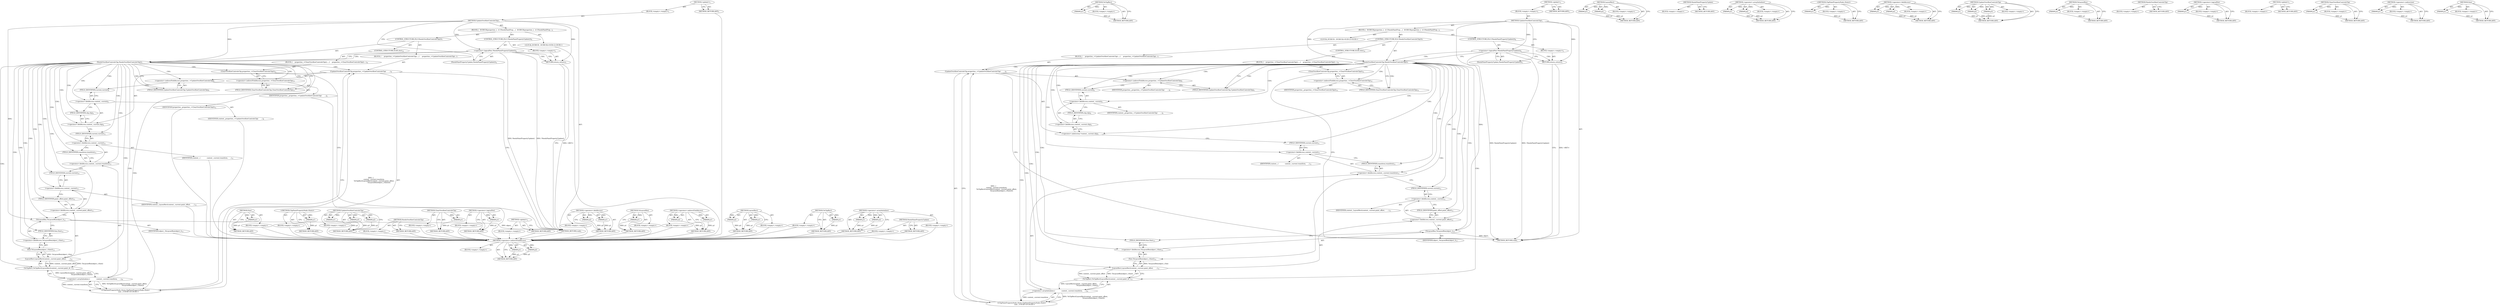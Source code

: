 digraph "Size" {
vulnerable_86 [label=<(METHOD,&lt;operator&gt;.indirectFieldAccess)>];
vulnerable_87 [label=<(PARAM,p1)>];
vulnerable_88 [label=<(PARAM,p2)>];
vulnerable_89 [label=<(BLOCK,&lt;empty&gt;,&lt;empty&gt;)>];
vulnerable_90 [label=<(METHOD_RETURN,ANY)>];
vulnerable_109 [label=<(METHOD,LayoutRect)>];
vulnerable_110 [label=<(PARAM,p1)>];
vulnerable_111 [label=<(PARAM,p2)>];
vulnerable_112 [label=<(BLOCK,&lt;empty&gt;,&lt;empty&gt;)>];
vulnerable_113 [label=<(METHOD_RETURN,ANY)>];
vulnerable_6 [label=<(METHOD,&lt;global&gt;)<SUB>1</SUB>>];
vulnerable_7 [label=<(BLOCK,&lt;empty&gt;,&lt;empty&gt;)<SUB>1</SUB>>];
vulnerable_8 [label=<(METHOD,UpdateOverflowControlsClip)<SUB>1</SUB>>];
vulnerable_9 [label=<(BLOCK,{
  DCHECK(properties_);

  if (!NeedsPaintProp...,{
  DCHECK(properties_);

  if (!NeedsPaintProp...)<SUB>1</SUB>>];
vulnerable_10 [label="<(LOCAL,DCHECK : DCHECK)<SUB>2</SUB>>"];
vulnerable_11 [label=<(CONTROL_STRUCTURE,IF,if (!NeedsPaintPropertyUpdate()))<SUB>4</SUB>>];
vulnerable_12 [label=<(&lt;operator&gt;.logicalNot,!NeedsPaintPropertyUpdate())<SUB>4</SUB>>];
vulnerable_13 [label=<(NeedsPaintPropertyUpdate,NeedsPaintPropertyUpdate())<SUB>4</SUB>>];
vulnerable_14 [label=<(BLOCK,&lt;empty&gt;,&lt;empty&gt;)<SUB>5</SUB>>];
vulnerable_15 [label=<(RETURN,return;,return;)<SUB>5</SUB>>];
vulnerable_16 [label=<(CONTROL_STRUCTURE,IF,if (NeedsOverflowControlsClip()))<SUB>7</SUB>>];
vulnerable_17 [label=<(NeedsOverflowControlsClip,NeedsOverflowControlsClip())<SUB>7</SUB>>];
vulnerable_18 [label=<(BLOCK,{
     properties_-&gt;UpdateOverflowControlsClip(...,{
     properties_-&gt;UpdateOverflowControlsClip(...)<SUB>7</SUB>>];
vulnerable_19 [label=<(UpdateOverflowControlsClip,properties_-&gt;UpdateOverflowControlsClip(
      ...)<SUB>8</SUB>>];
vulnerable_20 [label=<(&lt;operator&gt;.indirectFieldAccess,properties_-&gt;UpdateOverflowControlsClip)<SUB>8</SUB>>];
vulnerable_21 [label=<(IDENTIFIER,properties_,properties_-&gt;UpdateOverflowControlsClip(
      ...)<SUB>8</SUB>>];
vulnerable_22 [label=<(FIELD_IDENTIFIER,UpdateOverflowControlsClip,UpdateOverflowControlsClip)<SUB>8</SUB>>];
vulnerable_23 [label=<(&lt;operator&gt;.fieldAccess,context_.current.clip)<SUB>9</SUB>>];
vulnerable_24 [label=<(&lt;operator&gt;.fieldAccess,context_.current)<SUB>9</SUB>>];
vulnerable_25 [label=<(IDENTIFIER,context_,properties_-&gt;UpdateOverflowControlsClip(
      ...)<SUB>9</SUB>>];
vulnerable_26 [label=<(FIELD_IDENTIFIER,current,current)<SUB>9</SUB>>];
vulnerable_27 [label=<(FIELD_IDENTIFIER,clip,clip)<SUB>9</SUB>>];
vulnerable_28 [label="<(ClipPaintPropertyNode::State,ClipPaintPropertyNode::State{
             cont...)<SUB>10</SUB>>"];
vulnerable_29 [label=<(&lt;operator&gt;.arrayInitializer,{
             context_.current.transform,
    ...)<SUB>10</SUB>>];
vulnerable_30 [label=<(&lt;operator&gt;.fieldAccess,context_.current.transform)<SUB>11</SUB>>];
vulnerable_31 [label=<(&lt;operator&gt;.fieldAccess,context_.current)<SUB>11</SUB>>];
vulnerable_32 [label=<(IDENTIFIER,context_,{
             context_.current.transform,
    ...)<SUB>11</SUB>>];
vulnerable_33 [label=<(FIELD_IDENTIFIER,current,current)<SUB>11</SUB>>];
vulnerable_34 [label=<(FIELD_IDENTIFIER,transform,transform)<SUB>11</SUB>>];
vulnerable_35 [label=<(ToClipRect,ToClipRect(LayoutRect(context_.current.paint_of...)<SUB>12</SUB>>];
vulnerable_36 [label=<(LayoutRect,LayoutRect(context_.current.paint_offset,
     ...)<SUB>12</SUB>>];
vulnerable_37 [label=<(&lt;operator&gt;.fieldAccess,context_.current.paint_offset)<SUB>12</SUB>>];
vulnerable_38 [label=<(&lt;operator&gt;.fieldAccess,context_.current)<SUB>12</SUB>>];
vulnerable_39 [label=<(IDENTIFIER,context_,LayoutRect(context_.current.paint_offset,
     ...)<SUB>12</SUB>>];
vulnerable_40 [label=<(FIELD_IDENTIFIER,current,current)<SUB>12</SUB>>];
vulnerable_41 [label=<(FIELD_IDENTIFIER,paint_offset,paint_offset)<SUB>12</SUB>>];
vulnerable_42 [label=<(Size,ToLayoutBox(object_).Size())<SUB>13</SUB>>];
vulnerable_43 [label=<(&lt;operator&gt;.fieldAccess,ToLayoutBox(object_).Size)<SUB>13</SUB>>];
vulnerable_44 [label=<(ToLayoutBox,ToLayoutBox(object_))<SUB>13</SUB>>];
vulnerable_45 [label=<(IDENTIFIER,object_,ToLayoutBox(object_))<SUB>13</SUB>>];
vulnerable_46 [label=<(FIELD_IDENTIFIER,Size,Size)<SUB>13</SUB>>];
vulnerable_47 [label=<(CONTROL_STRUCTURE,ELSE,else)<SUB>14</SUB>>];
vulnerable_48 [label=<(BLOCK,{
    properties_-&gt;ClearOverflowControlsClip();...,{
    properties_-&gt;ClearOverflowControlsClip();...)<SUB>14</SUB>>];
vulnerable_49 [label=<(ClearOverflowControlsClip,properties_-&gt;ClearOverflowControlsClip())<SUB>15</SUB>>];
vulnerable_50 [label=<(&lt;operator&gt;.indirectFieldAccess,properties_-&gt;ClearOverflowControlsClip)<SUB>15</SUB>>];
vulnerable_51 [label=<(IDENTIFIER,properties_,properties_-&gt;ClearOverflowControlsClip())<SUB>15</SUB>>];
vulnerable_52 [label=<(FIELD_IDENTIFIER,ClearOverflowControlsClip,ClearOverflowControlsClip)<SUB>15</SUB>>];
vulnerable_53 [label=<(METHOD_RETURN,void)<SUB>1</SUB>>];
vulnerable_55 [label=<(METHOD_RETURN,ANY)<SUB>1</SUB>>];
vulnerable_114 [label=<(METHOD,Size)>];
vulnerable_115 [label=<(PARAM,p1)>];
vulnerable_116 [label=<(BLOCK,&lt;empty&gt;,&lt;empty&gt;)>];
vulnerable_117 [label=<(METHOD_RETURN,ANY)>];
vulnerable_74 [label=<(METHOD,NeedsPaintPropertyUpdate)>];
vulnerable_75 [label=<(BLOCK,&lt;empty&gt;,&lt;empty&gt;)>];
vulnerable_76 [label=<(METHOD_RETURN,ANY)>];
vulnerable_105 [label=<(METHOD,ToClipRect)>];
vulnerable_106 [label=<(PARAM,p1)>];
vulnerable_107 [label=<(BLOCK,&lt;empty&gt;,&lt;empty&gt;)>];
vulnerable_108 [label=<(METHOD_RETURN,ANY)>];
vulnerable_100 [label=<(METHOD,&lt;operator&gt;.arrayInitializer)>];
vulnerable_101 [label=<(PARAM,p1)>];
vulnerable_102 [label=<(PARAM,p2)>];
vulnerable_103 [label=<(BLOCK,&lt;empty&gt;,&lt;empty&gt;)>];
vulnerable_104 [label=<(METHOD_RETURN,ANY)>];
vulnerable_96 [label="<(METHOD,ClipPaintPropertyNode::State)>"];
vulnerable_97 [label=<(PARAM,p1)>];
vulnerable_98 [label=<(BLOCK,&lt;empty&gt;,&lt;empty&gt;)>];
vulnerable_99 [label=<(METHOD_RETURN,ANY)>];
vulnerable_80 [label=<(METHOD,UpdateOverflowControlsClip)>];
vulnerable_81 [label=<(PARAM,p1)>];
vulnerable_82 [label=<(PARAM,p2)>];
vulnerable_83 [label=<(PARAM,p3)>];
vulnerable_84 [label=<(BLOCK,&lt;empty&gt;,&lt;empty&gt;)>];
vulnerable_85 [label=<(METHOD_RETURN,ANY)>];
vulnerable_122 [label=<(METHOD,ClearOverflowControlsClip)>];
vulnerable_123 [label=<(PARAM,p1)>];
vulnerable_124 [label=<(BLOCK,&lt;empty&gt;,&lt;empty&gt;)>];
vulnerable_125 [label=<(METHOD_RETURN,ANY)>];
vulnerable_77 [label=<(METHOD,NeedsOverflowControlsClip)>];
vulnerable_78 [label=<(BLOCK,&lt;empty&gt;,&lt;empty&gt;)>];
vulnerable_79 [label=<(METHOD_RETURN,ANY)>];
vulnerable_70 [label=<(METHOD,&lt;operator&gt;.logicalNot)>];
vulnerable_71 [label=<(PARAM,p1)>];
vulnerable_72 [label=<(BLOCK,&lt;empty&gt;,&lt;empty&gt;)>];
vulnerable_73 [label=<(METHOD_RETURN,ANY)>];
vulnerable_64 [label=<(METHOD,&lt;global&gt;)<SUB>1</SUB>>];
vulnerable_65 [label=<(BLOCK,&lt;empty&gt;,&lt;empty&gt;)>];
vulnerable_66 [label=<(METHOD_RETURN,ANY)>];
vulnerable_91 [label=<(METHOD,&lt;operator&gt;.fieldAccess)>];
vulnerable_92 [label=<(PARAM,p1)>];
vulnerable_93 [label=<(PARAM,p2)>];
vulnerable_94 [label=<(BLOCK,&lt;empty&gt;,&lt;empty&gt;)>];
vulnerable_95 [label=<(METHOD_RETURN,ANY)>];
vulnerable_118 [label=<(METHOD,ToLayoutBox)>];
vulnerable_119 [label=<(PARAM,p1)>];
vulnerable_120 [label=<(BLOCK,&lt;empty&gt;,&lt;empty&gt;)>];
vulnerable_121 [label=<(METHOD_RETURN,ANY)>];
fixed_87 [label=<(METHOD,&lt;operator&gt;.indirectFieldAccess)>];
fixed_88 [label=<(PARAM,p1)>];
fixed_89 [label=<(PARAM,p2)>];
fixed_90 [label=<(BLOCK,&lt;empty&gt;,&lt;empty&gt;)>];
fixed_91 [label=<(METHOD_RETURN,ANY)>];
fixed_110 [label=<(METHOD,ToClipRect)>];
fixed_111 [label=<(PARAM,p1)>];
fixed_112 [label=<(BLOCK,&lt;empty&gt;,&lt;empty&gt;)>];
fixed_113 [label=<(METHOD_RETURN,ANY)>];
fixed_6 [label=<(METHOD,&lt;global&gt;)<SUB>1</SUB>>];
fixed_7 [label=<(BLOCK,&lt;empty&gt;,&lt;empty&gt;)<SUB>1</SUB>>];
fixed_8 [label=<(METHOD,UpdateOverflowControlsClip)<SUB>1</SUB>>];
fixed_9 [label=<(BLOCK,{
  DCHECK(properties_);

  if (!NeedsPaintProp...,{
  DCHECK(properties_);

  if (!NeedsPaintProp...)<SUB>1</SUB>>];
fixed_10 [label="<(LOCAL,DCHECK : DCHECK)<SUB>2</SUB>>"];
fixed_11 [label=<(CONTROL_STRUCTURE,IF,if (!NeedsPaintPropertyUpdate()))<SUB>4</SUB>>];
fixed_12 [label=<(&lt;operator&gt;.logicalNot,!NeedsPaintPropertyUpdate())<SUB>4</SUB>>];
fixed_13 [label=<(NeedsPaintPropertyUpdate,NeedsPaintPropertyUpdate())<SUB>4</SUB>>];
fixed_14 [label=<(BLOCK,&lt;empty&gt;,&lt;empty&gt;)<SUB>5</SUB>>];
fixed_15 [label=<(RETURN,return;,return;)<SUB>5</SUB>>];
fixed_16 [label=<(CONTROL_STRUCTURE,IF,if (NeedsOverflowControlsClip()))<SUB>7</SUB>>];
fixed_17 [label=<(NeedsOverflowControlsClip,NeedsOverflowControlsClip())<SUB>7</SUB>>];
fixed_18 [label=<(BLOCK,{
     properties_-&gt;UpdateOverflowControlsClip(...,{
     properties_-&gt;UpdateOverflowControlsClip(...)<SUB>7</SUB>>];
fixed_19 [label=<(UpdateOverflowControlsClip,properties_-&gt;UpdateOverflowControlsClip(
      ...)<SUB>8</SUB>>];
fixed_20 [label=<(&lt;operator&gt;.indirectFieldAccess,properties_-&gt;UpdateOverflowControlsClip)<SUB>8</SUB>>];
fixed_21 [label=<(IDENTIFIER,properties_,properties_-&gt;UpdateOverflowControlsClip(
      ...)<SUB>8</SUB>>];
fixed_22 [label=<(FIELD_IDENTIFIER,UpdateOverflowControlsClip,UpdateOverflowControlsClip)<SUB>8</SUB>>];
fixed_23 [label=<(&lt;operator&gt;.indirection,*context_.current.clip)<SUB>9</SUB>>];
fixed_24 [label=<(&lt;operator&gt;.fieldAccess,context_.current.clip)<SUB>9</SUB>>];
fixed_25 [label=<(&lt;operator&gt;.fieldAccess,context_.current)<SUB>9</SUB>>];
fixed_26 [label=<(IDENTIFIER,context_,properties_-&gt;UpdateOverflowControlsClip(
      ...)<SUB>9</SUB>>];
fixed_27 [label=<(FIELD_IDENTIFIER,current,current)<SUB>9</SUB>>];
fixed_28 [label=<(FIELD_IDENTIFIER,clip,clip)<SUB>9</SUB>>];
fixed_29 [label="<(ClipPaintPropertyNode::State,ClipPaintPropertyNode::State{
             cont...)<SUB>10</SUB>>"];
fixed_30 [label=<(&lt;operator&gt;.arrayInitializer,{
             context_.current.transform,
    ...)<SUB>10</SUB>>];
fixed_31 [label=<(&lt;operator&gt;.fieldAccess,context_.current.transform)<SUB>11</SUB>>];
fixed_32 [label=<(&lt;operator&gt;.fieldAccess,context_.current)<SUB>11</SUB>>];
fixed_33 [label=<(IDENTIFIER,context_,{
             context_.current.transform,
    ...)<SUB>11</SUB>>];
fixed_34 [label=<(FIELD_IDENTIFIER,current,current)<SUB>11</SUB>>];
fixed_35 [label=<(FIELD_IDENTIFIER,transform,transform)<SUB>11</SUB>>];
fixed_36 [label=<(ToClipRect,ToClipRect(LayoutRect(context_.current.paint_of...)<SUB>12</SUB>>];
fixed_37 [label=<(LayoutRect,LayoutRect(context_.current.paint_offset,
     ...)<SUB>12</SUB>>];
fixed_38 [label=<(&lt;operator&gt;.fieldAccess,context_.current.paint_offset)<SUB>12</SUB>>];
fixed_39 [label=<(&lt;operator&gt;.fieldAccess,context_.current)<SUB>12</SUB>>];
fixed_40 [label=<(IDENTIFIER,context_,LayoutRect(context_.current.paint_offset,
     ...)<SUB>12</SUB>>];
fixed_41 [label=<(FIELD_IDENTIFIER,current,current)<SUB>12</SUB>>];
fixed_42 [label=<(FIELD_IDENTIFIER,paint_offset,paint_offset)<SUB>12</SUB>>];
fixed_43 [label=<(Size,ToLayoutBox(object_).Size())<SUB>13</SUB>>];
fixed_44 [label=<(&lt;operator&gt;.fieldAccess,ToLayoutBox(object_).Size)<SUB>13</SUB>>];
fixed_45 [label=<(ToLayoutBox,ToLayoutBox(object_))<SUB>13</SUB>>];
fixed_46 [label=<(IDENTIFIER,object_,ToLayoutBox(object_))<SUB>13</SUB>>];
fixed_47 [label=<(FIELD_IDENTIFIER,Size,Size)<SUB>13</SUB>>];
fixed_48 [label=<(CONTROL_STRUCTURE,ELSE,else)<SUB>14</SUB>>];
fixed_49 [label=<(BLOCK,{
    properties_-&gt;ClearOverflowControlsClip();...,{
    properties_-&gt;ClearOverflowControlsClip();...)<SUB>14</SUB>>];
fixed_50 [label=<(ClearOverflowControlsClip,properties_-&gt;ClearOverflowControlsClip())<SUB>15</SUB>>];
fixed_51 [label=<(&lt;operator&gt;.indirectFieldAccess,properties_-&gt;ClearOverflowControlsClip)<SUB>15</SUB>>];
fixed_52 [label=<(IDENTIFIER,properties_,properties_-&gt;ClearOverflowControlsClip())<SUB>15</SUB>>];
fixed_53 [label=<(FIELD_IDENTIFIER,ClearOverflowControlsClip,ClearOverflowControlsClip)<SUB>15</SUB>>];
fixed_54 [label=<(METHOD_RETURN,void)<SUB>1</SUB>>];
fixed_56 [label=<(METHOD_RETURN,ANY)<SUB>1</SUB>>];
fixed_114 [label=<(METHOD,LayoutRect)>];
fixed_115 [label=<(PARAM,p1)>];
fixed_116 [label=<(PARAM,p2)>];
fixed_117 [label=<(BLOCK,&lt;empty&gt;,&lt;empty&gt;)>];
fixed_118 [label=<(METHOD_RETURN,ANY)>];
fixed_75 [label=<(METHOD,NeedsPaintPropertyUpdate)>];
fixed_76 [label=<(BLOCK,&lt;empty&gt;,&lt;empty&gt;)>];
fixed_77 [label=<(METHOD_RETURN,ANY)>];
fixed_105 [label=<(METHOD,&lt;operator&gt;.arrayInitializer)>];
fixed_106 [label=<(PARAM,p1)>];
fixed_107 [label=<(PARAM,p2)>];
fixed_108 [label=<(BLOCK,&lt;empty&gt;,&lt;empty&gt;)>];
fixed_109 [label=<(METHOD_RETURN,ANY)>];
fixed_101 [label="<(METHOD,ClipPaintPropertyNode::State)>"];
fixed_102 [label=<(PARAM,p1)>];
fixed_103 [label=<(BLOCK,&lt;empty&gt;,&lt;empty&gt;)>];
fixed_104 [label=<(METHOD_RETURN,ANY)>];
fixed_96 [label=<(METHOD,&lt;operator&gt;.fieldAccess)>];
fixed_97 [label=<(PARAM,p1)>];
fixed_98 [label=<(PARAM,p2)>];
fixed_99 [label=<(BLOCK,&lt;empty&gt;,&lt;empty&gt;)>];
fixed_100 [label=<(METHOD_RETURN,ANY)>];
fixed_81 [label=<(METHOD,UpdateOverflowControlsClip)>];
fixed_82 [label=<(PARAM,p1)>];
fixed_83 [label=<(PARAM,p2)>];
fixed_84 [label=<(PARAM,p3)>];
fixed_85 [label=<(BLOCK,&lt;empty&gt;,&lt;empty&gt;)>];
fixed_86 [label=<(METHOD_RETURN,ANY)>];
fixed_123 [label=<(METHOD,ToLayoutBox)>];
fixed_124 [label=<(PARAM,p1)>];
fixed_125 [label=<(BLOCK,&lt;empty&gt;,&lt;empty&gt;)>];
fixed_126 [label=<(METHOD_RETURN,ANY)>];
fixed_78 [label=<(METHOD,NeedsOverflowControlsClip)>];
fixed_79 [label=<(BLOCK,&lt;empty&gt;,&lt;empty&gt;)>];
fixed_80 [label=<(METHOD_RETURN,ANY)>];
fixed_71 [label=<(METHOD,&lt;operator&gt;.logicalNot)>];
fixed_72 [label=<(PARAM,p1)>];
fixed_73 [label=<(BLOCK,&lt;empty&gt;,&lt;empty&gt;)>];
fixed_74 [label=<(METHOD_RETURN,ANY)>];
fixed_65 [label=<(METHOD,&lt;global&gt;)<SUB>1</SUB>>];
fixed_66 [label=<(BLOCK,&lt;empty&gt;,&lt;empty&gt;)>];
fixed_67 [label=<(METHOD_RETURN,ANY)>];
fixed_127 [label=<(METHOD,ClearOverflowControlsClip)>];
fixed_128 [label=<(PARAM,p1)>];
fixed_129 [label=<(BLOCK,&lt;empty&gt;,&lt;empty&gt;)>];
fixed_130 [label=<(METHOD_RETURN,ANY)>];
fixed_92 [label=<(METHOD,&lt;operator&gt;.indirection)>];
fixed_93 [label=<(PARAM,p1)>];
fixed_94 [label=<(BLOCK,&lt;empty&gt;,&lt;empty&gt;)>];
fixed_95 [label=<(METHOD_RETURN,ANY)>];
fixed_119 [label=<(METHOD,Size)>];
fixed_120 [label=<(PARAM,p1)>];
fixed_121 [label=<(BLOCK,&lt;empty&gt;,&lt;empty&gt;)>];
fixed_122 [label=<(METHOD_RETURN,ANY)>];
vulnerable_86 -> vulnerable_87  [key=0, label="AST: "];
vulnerable_86 -> vulnerable_87  [key=1, label="DDG: "];
vulnerable_86 -> vulnerable_89  [key=0, label="AST: "];
vulnerable_86 -> vulnerable_88  [key=0, label="AST: "];
vulnerable_86 -> vulnerable_88  [key=1, label="DDG: "];
vulnerable_86 -> vulnerable_90  [key=0, label="AST: "];
vulnerable_86 -> vulnerable_90  [key=1, label="CFG: "];
vulnerable_87 -> vulnerable_90  [key=0, label="DDG: p1"];
vulnerable_88 -> vulnerable_90  [key=0, label="DDG: p2"];
vulnerable_89 -> fixed_87  [key=0];
vulnerable_90 -> fixed_87  [key=0];
vulnerable_109 -> vulnerable_110  [key=0, label="AST: "];
vulnerable_109 -> vulnerable_110  [key=1, label="DDG: "];
vulnerable_109 -> vulnerable_112  [key=0, label="AST: "];
vulnerable_109 -> vulnerable_111  [key=0, label="AST: "];
vulnerable_109 -> vulnerable_111  [key=1, label="DDG: "];
vulnerable_109 -> vulnerable_113  [key=0, label="AST: "];
vulnerable_109 -> vulnerable_113  [key=1, label="CFG: "];
vulnerable_110 -> vulnerable_113  [key=0, label="DDG: p1"];
vulnerable_111 -> vulnerable_113  [key=0, label="DDG: p2"];
vulnerable_112 -> fixed_87  [key=0];
vulnerable_113 -> fixed_87  [key=0];
vulnerable_6 -> vulnerable_7  [key=0, label="AST: "];
vulnerable_6 -> vulnerable_55  [key=0, label="AST: "];
vulnerable_6 -> vulnerable_55  [key=1, label="CFG: "];
vulnerable_7 -> vulnerable_8  [key=0, label="AST: "];
vulnerable_8 -> vulnerable_9  [key=0, label="AST: "];
vulnerable_8 -> vulnerable_53  [key=0, label="AST: "];
vulnerable_8 -> vulnerable_13  [key=0, label="CFG: "];
vulnerable_8 -> vulnerable_17  [key=0, label="DDG: "];
vulnerable_8 -> vulnerable_12  [key=0, label="DDG: "];
vulnerable_8 -> vulnerable_15  [key=0, label="DDG: "];
vulnerable_8 -> vulnerable_44  [key=0, label="DDG: "];
vulnerable_9 -> vulnerable_10  [key=0, label="AST: "];
vulnerable_9 -> vulnerable_11  [key=0, label="AST: "];
vulnerable_9 -> vulnerable_16  [key=0, label="AST: "];
vulnerable_10 -> fixed_87  [key=0];
vulnerable_11 -> vulnerable_12  [key=0, label="AST: "];
vulnerable_11 -> vulnerable_14  [key=0, label="AST: "];
vulnerable_12 -> vulnerable_13  [key=0, label="AST: "];
vulnerable_12 -> vulnerable_15  [key=0, label="CFG: "];
vulnerable_12 -> vulnerable_15  [key=1, label="CDG: "];
vulnerable_12 -> vulnerable_17  [key=0, label="CFG: "];
vulnerable_12 -> vulnerable_17  [key=1, label="CDG: "];
vulnerable_12 -> vulnerable_53  [key=0, label="DDG: NeedsPaintPropertyUpdate()"];
vulnerable_12 -> vulnerable_53  [key=1, label="DDG: !NeedsPaintPropertyUpdate()"];
vulnerable_13 -> vulnerable_12  [key=0, label="CFG: "];
vulnerable_14 -> vulnerable_15  [key=0, label="AST: "];
vulnerable_15 -> vulnerable_53  [key=0, label="CFG: "];
vulnerable_15 -> vulnerable_53  [key=1, label="DDG: &lt;RET&gt;"];
vulnerable_16 -> vulnerable_17  [key=0, label="AST: "];
vulnerable_16 -> vulnerable_18  [key=0, label="AST: "];
vulnerable_16 -> vulnerable_47  [key=0, label="AST: "];
vulnerable_17 -> vulnerable_22  [key=0, label="CFG: "];
vulnerable_17 -> vulnerable_22  [key=1, label="CDG: "];
vulnerable_17 -> vulnerable_52  [key=0, label="CFG: "];
vulnerable_17 -> vulnerable_52  [key=1, label="CDG: "];
vulnerable_17 -> vulnerable_24  [key=0, label="CDG: "];
vulnerable_17 -> vulnerable_30  [key=0, label="CDG: "];
vulnerable_17 -> vulnerable_34  [key=0, label="CDG: "];
vulnerable_17 -> vulnerable_49  [key=0, label="CDG: "];
vulnerable_17 -> vulnerable_33  [key=0, label="CDG: "];
vulnerable_17 -> vulnerable_26  [key=0, label="CDG: "];
vulnerable_17 -> vulnerable_42  [key=0, label="CDG: "];
vulnerable_17 -> vulnerable_23  [key=0, label="CDG: "];
vulnerable_17 -> vulnerable_19  [key=0, label="CDG: "];
vulnerable_17 -> vulnerable_28  [key=0, label="CDG: "];
vulnerable_17 -> vulnerable_36  [key=0, label="CDG: "];
vulnerable_17 -> vulnerable_37  [key=0, label="CDG: "];
vulnerable_17 -> vulnerable_46  [key=0, label="CDG: "];
vulnerable_17 -> vulnerable_20  [key=0, label="CDG: "];
vulnerable_17 -> vulnerable_38  [key=0, label="CDG: "];
vulnerable_17 -> vulnerable_41  [key=0, label="CDG: "];
vulnerable_17 -> vulnerable_27  [key=0, label="CDG: "];
vulnerable_17 -> vulnerable_40  [key=0, label="CDG: "];
vulnerable_17 -> vulnerable_29  [key=0, label="CDG: "];
vulnerable_17 -> vulnerable_50  [key=0, label="CDG: "];
vulnerable_17 -> vulnerable_44  [key=0, label="CDG: "];
vulnerable_17 -> vulnerable_35  [key=0, label="CDG: "];
vulnerable_17 -> vulnerable_31  [key=0, label="CDG: "];
vulnerable_17 -> vulnerable_43  [key=0, label="CDG: "];
vulnerable_18 -> vulnerable_19  [key=0, label="AST: "];
vulnerable_19 -> vulnerable_20  [key=0, label="AST: "];
vulnerable_19 -> vulnerable_23  [key=0, label="AST: "];
vulnerable_19 -> vulnerable_28  [key=0, label="AST: "];
vulnerable_19 -> vulnerable_53  [key=0, label="CFG: "];
vulnerable_20 -> vulnerable_21  [key=0, label="AST: "];
vulnerable_20 -> vulnerable_22  [key=0, label="AST: "];
vulnerable_20 -> vulnerable_26  [key=0, label="CFG: "];
vulnerable_21 -> fixed_87  [key=0];
vulnerable_22 -> vulnerable_20  [key=0, label="CFG: "];
vulnerable_23 -> vulnerable_24  [key=0, label="AST: "];
vulnerable_23 -> vulnerable_27  [key=0, label="AST: "];
vulnerable_23 -> vulnerable_33  [key=0, label="CFG: "];
vulnerable_24 -> vulnerable_25  [key=0, label="AST: "];
vulnerable_24 -> vulnerable_26  [key=0, label="AST: "];
vulnerable_24 -> vulnerable_27  [key=0, label="CFG: "];
vulnerable_25 -> fixed_87  [key=0];
vulnerable_26 -> vulnerable_24  [key=0, label="CFG: "];
vulnerable_27 -> vulnerable_23  [key=0, label="CFG: "];
vulnerable_28 -> vulnerable_29  [key=0, label="AST: "];
vulnerable_28 -> vulnerable_19  [key=0, label="CFG: "];
vulnerable_28 -> vulnerable_19  [key=1, label="DDG: {
             context_.current.transform,
             ToClipRect(LayoutRect(context_.current.paint_offset,
                                  ToLayoutBox(object_).Size()))}"];
vulnerable_29 -> vulnerable_30  [key=0, label="AST: "];
vulnerable_29 -> vulnerable_35  [key=0, label="AST: "];
vulnerable_29 -> vulnerable_28  [key=0, label="CFG: "];
vulnerable_29 -> vulnerable_28  [key=1, label="DDG: context_.current.transform"];
vulnerable_29 -> vulnerable_28  [key=2, label="DDG: ToClipRect(LayoutRect(context_.current.paint_offset,
                                  ToLayoutBox(object_).Size()))"];
vulnerable_30 -> vulnerable_31  [key=0, label="AST: "];
vulnerable_30 -> vulnerable_34  [key=0, label="AST: "];
vulnerable_30 -> vulnerable_40  [key=0, label="CFG: "];
vulnerable_31 -> vulnerable_32  [key=0, label="AST: "];
vulnerable_31 -> vulnerable_33  [key=0, label="AST: "];
vulnerable_31 -> vulnerable_34  [key=0, label="CFG: "];
vulnerable_32 -> fixed_87  [key=0];
vulnerable_33 -> vulnerable_31  [key=0, label="CFG: "];
vulnerable_34 -> vulnerable_30  [key=0, label="CFG: "];
vulnerable_35 -> vulnerable_36  [key=0, label="AST: "];
vulnerable_35 -> vulnerable_29  [key=0, label="CFG: "];
vulnerable_35 -> vulnerable_29  [key=1, label="DDG: LayoutRect(context_.current.paint_offset,
                                  ToLayoutBox(object_).Size())"];
vulnerable_36 -> vulnerable_37  [key=0, label="AST: "];
vulnerable_36 -> vulnerable_42  [key=0, label="AST: "];
vulnerable_36 -> vulnerable_35  [key=0, label="CFG: "];
vulnerable_36 -> vulnerable_35  [key=1, label="DDG: context_.current.paint_offset"];
vulnerable_36 -> vulnerable_35  [key=2, label="DDG: ToLayoutBox(object_).Size()"];
vulnerable_37 -> vulnerable_38  [key=0, label="AST: "];
vulnerable_37 -> vulnerable_41  [key=0, label="AST: "];
vulnerable_37 -> vulnerable_44  [key=0, label="CFG: "];
vulnerable_38 -> vulnerable_39  [key=0, label="AST: "];
vulnerable_38 -> vulnerable_40  [key=0, label="AST: "];
vulnerable_38 -> vulnerable_41  [key=0, label="CFG: "];
vulnerable_39 -> fixed_87  [key=0];
vulnerable_40 -> vulnerable_38  [key=0, label="CFG: "];
vulnerable_41 -> vulnerable_37  [key=0, label="CFG: "];
vulnerable_42 -> vulnerable_43  [key=0, label="AST: "];
vulnerable_42 -> vulnerable_36  [key=0, label="CFG: "];
vulnerable_42 -> vulnerable_36  [key=1, label="DDG: ToLayoutBox(object_).Size"];
vulnerable_43 -> vulnerable_44  [key=0, label="AST: "];
vulnerable_43 -> vulnerable_46  [key=0, label="AST: "];
vulnerable_43 -> vulnerable_42  [key=0, label="CFG: "];
vulnerable_44 -> vulnerable_45  [key=0, label="AST: "];
vulnerable_44 -> vulnerable_46  [key=0, label="CFG: "];
vulnerable_44 -> vulnerable_53  [key=0, label="DDG: object_"];
vulnerable_45 -> fixed_87  [key=0];
vulnerable_46 -> vulnerable_43  [key=0, label="CFG: "];
vulnerable_47 -> vulnerable_48  [key=0, label="AST: "];
vulnerable_48 -> vulnerable_49  [key=0, label="AST: "];
vulnerable_49 -> vulnerable_50  [key=0, label="AST: "];
vulnerable_49 -> vulnerable_53  [key=0, label="CFG: "];
vulnerable_50 -> vulnerable_51  [key=0, label="AST: "];
vulnerable_50 -> vulnerable_52  [key=0, label="AST: "];
vulnerable_50 -> vulnerable_49  [key=0, label="CFG: "];
vulnerable_51 -> fixed_87  [key=0];
vulnerable_52 -> vulnerable_50  [key=0, label="CFG: "];
vulnerable_53 -> fixed_87  [key=0];
vulnerable_55 -> fixed_87  [key=0];
vulnerable_114 -> vulnerable_115  [key=0, label="AST: "];
vulnerable_114 -> vulnerable_115  [key=1, label="DDG: "];
vulnerable_114 -> vulnerable_116  [key=0, label="AST: "];
vulnerable_114 -> vulnerable_117  [key=0, label="AST: "];
vulnerable_114 -> vulnerable_117  [key=1, label="CFG: "];
vulnerable_115 -> vulnerable_117  [key=0, label="DDG: p1"];
vulnerable_116 -> fixed_87  [key=0];
vulnerable_117 -> fixed_87  [key=0];
vulnerable_74 -> vulnerable_75  [key=0, label="AST: "];
vulnerable_74 -> vulnerable_76  [key=0, label="AST: "];
vulnerable_74 -> vulnerable_76  [key=1, label="CFG: "];
vulnerable_75 -> fixed_87  [key=0];
vulnerable_76 -> fixed_87  [key=0];
vulnerable_105 -> vulnerable_106  [key=0, label="AST: "];
vulnerable_105 -> vulnerable_106  [key=1, label="DDG: "];
vulnerable_105 -> vulnerable_107  [key=0, label="AST: "];
vulnerable_105 -> vulnerable_108  [key=0, label="AST: "];
vulnerable_105 -> vulnerable_108  [key=1, label="CFG: "];
vulnerable_106 -> vulnerable_108  [key=0, label="DDG: p1"];
vulnerable_107 -> fixed_87  [key=0];
vulnerable_108 -> fixed_87  [key=0];
vulnerable_100 -> vulnerable_101  [key=0, label="AST: "];
vulnerable_100 -> vulnerable_101  [key=1, label="DDG: "];
vulnerable_100 -> vulnerable_103  [key=0, label="AST: "];
vulnerable_100 -> vulnerable_102  [key=0, label="AST: "];
vulnerable_100 -> vulnerable_102  [key=1, label="DDG: "];
vulnerable_100 -> vulnerable_104  [key=0, label="AST: "];
vulnerable_100 -> vulnerable_104  [key=1, label="CFG: "];
vulnerable_101 -> vulnerable_104  [key=0, label="DDG: p1"];
vulnerable_102 -> vulnerable_104  [key=0, label="DDG: p2"];
vulnerable_103 -> fixed_87  [key=0];
vulnerable_104 -> fixed_87  [key=0];
vulnerable_96 -> vulnerable_97  [key=0, label="AST: "];
vulnerable_96 -> vulnerable_97  [key=1, label="DDG: "];
vulnerable_96 -> vulnerable_98  [key=0, label="AST: "];
vulnerable_96 -> vulnerable_99  [key=0, label="AST: "];
vulnerable_96 -> vulnerable_99  [key=1, label="CFG: "];
vulnerable_97 -> vulnerable_99  [key=0, label="DDG: p1"];
vulnerable_98 -> fixed_87  [key=0];
vulnerable_99 -> fixed_87  [key=0];
vulnerable_80 -> vulnerable_81  [key=0, label="AST: "];
vulnerable_80 -> vulnerable_81  [key=1, label="DDG: "];
vulnerable_80 -> vulnerable_84  [key=0, label="AST: "];
vulnerable_80 -> vulnerable_82  [key=0, label="AST: "];
vulnerable_80 -> vulnerable_82  [key=1, label="DDG: "];
vulnerable_80 -> vulnerable_85  [key=0, label="AST: "];
vulnerable_80 -> vulnerable_85  [key=1, label="CFG: "];
vulnerable_80 -> vulnerable_83  [key=0, label="AST: "];
vulnerable_80 -> vulnerable_83  [key=1, label="DDG: "];
vulnerable_81 -> vulnerable_85  [key=0, label="DDG: p1"];
vulnerable_82 -> vulnerable_85  [key=0, label="DDG: p2"];
vulnerable_83 -> vulnerable_85  [key=0, label="DDG: p3"];
vulnerable_84 -> fixed_87  [key=0];
vulnerable_85 -> fixed_87  [key=0];
vulnerable_122 -> vulnerable_123  [key=0, label="AST: "];
vulnerable_122 -> vulnerable_123  [key=1, label="DDG: "];
vulnerable_122 -> vulnerable_124  [key=0, label="AST: "];
vulnerable_122 -> vulnerable_125  [key=0, label="AST: "];
vulnerable_122 -> vulnerable_125  [key=1, label="CFG: "];
vulnerable_123 -> vulnerable_125  [key=0, label="DDG: p1"];
vulnerable_124 -> fixed_87  [key=0];
vulnerable_125 -> fixed_87  [key=0];
vulnerable_77 -> vulnerable_78  [key=0, label="AST: "];
vulnerable_77 -> vulnerable_79  [key=0, label="AST: "];
vulnerable_77 -> vulnerable_79  [key=1, label="CFG: "];
vulnerable_78 -> fixed_87  [key=0];
vulnerable_79 -> fixed_87  [key=0];
vulnerable_70 -> vulnerable_71  [key=0, label="AST: "];
vulnerable_70 -> vulnerable_71  [key=1, label="DDG: "];
vulnerable_70 -> vulnerable_72  [key=0, label="AST: "];
vulnerable_70 -> vulnerable_73  [key=0, label="AST: "];
vulnerable_70 -> vulnerable_73  [key=1, label="CFG: "];
vulnerable_71 -> vulnerable_73  [key=0, label="DDG: p1"];
vulnerable_72 -> fixed_87  [key=0];
vulnerable_73 -> fixed_87  [key=0];
vulnerable_64 -> vulnerable_65  [key=0, label="AST: "];
vulnerable_64 -> vulnerable_66  [key=0, label="AST: "];
vulnerable_64 -> vulnerable_66  [key=1, label="CFG: "];
vulnerable_65 -> fixed_87  [key=0];
vulnerable_66 -> fixed_87  [key=0];
vulnerable_91 -> vulnerable_92  [key=0, label="AST: "];
vulnerable_91 -> vulnerable_92  [key=1, label="DDG: "];
vulnerable_91 -> vulnerable_94  [key=0, label="AST: "];
vulnerable_91 -> vulnerable_93  [key=0, label="AST: "];
vulnerable_91 -> vulnerable_93  [key=1, label="DDG: "];
vulnerable_91 -> vulnerable_95  [key=0, label="AST: "];
vulnerable_91 -> vulnerable_95  [key=1, label="CFG: "];
vulnerable_92 -> vulnerable_95  [key=0, label="DDG: p1"];
vulnerable_93 -> vulnerable_95  [key=0, label="DDG: p2"];
vulnerable_94 -> fixed_87  [key=0];
vulnerable_95 -> fixed_87  [key=0];
vulnerable_118 -> vulnerable_119  [key=0, label="AST: "];
vulnerable_118 -> vulnerable_119  [key=1, label="DDG: "];
vulnerable_118 -> vulnerable_120  [key=0, label="AST: "];
vulnerable_118 -> vulnerable_121  [key=0, label="AST: "];
vulnerable_118 -> vulnerable_121  [key=1, label="CFG: "];
vulnerable_119 -> vulnerable_121  [key=0, label="DDG: p1"];
vulnerable_120 -> fixed_87  [key=0];
vulnerable_121 -> fixed_87  [key=0];
fixed_87 -> fixed_88  [key=0, label="AST: "];
fixed_87 -> fixed_88  [key=1, label="DDG: "];
fixed_87 -> fixed_90  [key=0, label="AST: "];
fixed_87 -> fixed_89  [key=0, label="AST: "];
fixed_87 -> fixed_89  [key=1, label="DDG: "];
fixed_87 -> fixed_91  [key=0, label="AST: "];
fixed_87 -> fixed_91  [key=1, label="CFG: "];
fixed_88 -> fixed_91  [key=0, label="DDG: p1"];
fixed_89 -> fixed_91  [key=0, label="DDG: p2"];
fixed_110 -> fixed_111  [key=0, label="AST: "];
fixed_110 -> fixed_111  [key=1, label="DDG: "];
fixed_110 -> fixed_112  [key=0, label="AST: "];
fixed_110 -> fixed_113  [key=0, label="AST: "];
fixed_110 -> fixed_113  [key=1, label="CFG: "];
fixed_111 -> fixed_113  [key=0, label="DDG: p1"];
fixed_6 -> fixed_7  [key=0, label="AST: "];
fixed_6 -> fixed_56  [key=0, label="AST: "];
fixed_6 -> fixed_56  [key=1, label="CFG: "];
fixed_7 -> fixed_8  [key=0, label="AST: "];
fixed_8 -> fixed_9  [key=0, label="AST: "];
fixed_8 -> fixed_54  [key=0, label="AST: "];
fixed_8 -> fixed_13  [key=0, label="CFG: "];
fixed_8 -> fixed_17  [key=0, label="DDG: "];
fixed_8 -> fixed_12  [key=0, label="DDG: "];
fixed_8 -> fixed_15  [key=0, label="DDG: "];
fixed_8 -> fixed_45  [key=0, label="DDG: "];
fixed_9 -> fixed_10  [key=0, label="AST: "];
fixed_9 -> fixed_11  [key=0, label="AST: "];
fixed_9 -> fixed_16  [key=0, label="AST: "];
fixed_11 -> fixed_12  [key=0, label="AST: "];
fixed_11 -> fixed_14  [key=0, label="AST: "];
fixed_12 -> fixed_13  [key=0, label="AST: "];
fixed_12 -> fixed_15  [key=0, label="CFG: "];
fixed_12 -> fixed_15  [key=1, label="CDG: "];
fixed_12 -> fixed_17  [key=0, label="CFG: "];
fixed_12 -> fixed_17  [key=1, label="CDG: "];
fixed_12 -> fixed_54  [key=0, label="DDG: NeedsPaintPropertyUpdate()"];
fixed_12 -> fixed_54  [key=1, label="DDG: !NeedsPaintPropertyUpdate()"];
fixed_13 -> fixed_12  [key=0, label="CFG: "];
fixed_14 -> fixed_15  [key=0, label="AST: "];
fixed_15 -> fixed_54  [key=0, label="CFG: "];
fixed_15 -> fixed_54  [key=1, label="DDG: &lt;RET&gt;"];
fixed_16 -> fixed_17  [key=0, label="AST: "];
fixed_16 -> fixed_18  [key=0, label="AST: "];
fixed_16 -> fixed_48  [key=0, label="AST: "];
fixed_17 -> fixed_22  [key=0, label="CFG: "];
fixed_17 -> fixed_22  [key=1, label="CDG: "];
fixed_17 -> fixed_53  [key=0, label="CFG: "];
fixed_17 -> fixed_53  [key=1, label="CDG: "];
fixed_17 -> fixed_24  [key=0, label="CDG: "];
fixed_17 -> fixed_47  [key=0, label="CDG: "];
fixed_17 -> fixed_30  [key=0, label="CDG: "];
fixed_17 -> fixed_34  [key=0, label="CDG: "];
fixed_17 -> fixed_32  [key=0, label="CDG: "];
fixed_17 -> fixed_42  [key=0, label="CDG: "];
fixed_17 -> fixed_23  [key=0, label="CDG: "];
fixed_17 -> fixed_51  [key=0, label="CDG: "];
fixed_17 -> fixed_19  [key=0, label="CDG: "];
fixed_17 -> fixed_28  [key=0, label="CDG: "];
fixed_17 -> fixed_36  [key=0, label="CDG: "];
fixed_17 -> fixed_37  [key=0, label="CDG: "];
fixed_17 -> fixed_20  [key=0, label="CDG: "];
fixed_17 -> fixed_38  [key=0, label="CDG: "];
fixed_17 -> fixed_25  [key=0, label="CDG: "];
fixed_17 -> fixed_41  [key=0, label="CDG: "];
fixed_17 -> fixed_45  [key=0, label="CDG: "];
fixed_17 -> fixed_27  [key=0, label="CDG: "];
fixed_17 -> fixed_29  [key=0, label="CDG: "];
fixed_17 -> fixed_50  [key=0, label="CDG: "];
fixed_17 -> fixed_44  [key=0, label="CDG: "];
fixed_17 -> fixed_35  [key=0, label="CDG: "];
fixed_17 -> fixed_39  [key=0, label="CDG: "];
fixed_17 -> fixed_31  [key=0, label="CDG: "];
fixed_17 -> fixed_43  [key=0, label="CDG: "];
fixed_18 -> fixed_19  [key=0, label="AST: "];
fixed_19 -> fixed_20  [key=0, label="AST: "];
fixed_19 -> fixed_23  [key=0, label="AST: "];
fixed_19 -> fixed_29  [key=0, label="AST: "];
fixed_19 -> fixed_54  [key=0, label="CFG: "];
fixed_20 -> fixed_21  [key=0, label="AST: "];
fixed_20 -> fixed_22  [key=0, label="AST: "];
fixed_20 -> fixed_27  [key=0, label="CFG: "];
fixed_22 -> fixed_20  [key=0, label="CFG: "];
fixed_23 -> fixed_24  [key=0, label="AST: "];
fixed_23 -> fixed_34  [key=0, label="CFG: "];
fixed_24 -> fixed_25  [key=0, label="AST: "];
fixed_24 -> fixed_28  [key=0, label="AST: "];
fixed_24 -> fixed_23  [key=0, label="CFG: "];
fixed_25 -> fixed_26  [key=0, label="AST: "];
fixed_25 -> fixed_27  [key=0, label="AST: "];
fixed_25 -> fixed_28  [key=0, label="CFG: "];
fixed_27 -> fixed_25  [key=0, label="CFG: "];
fixed_28 -> fixed_24  [key=0, label="CFG: "];
fixed_29 -> fixed_30  [key=0, label="AST: "];
fixed_29 -> fixed_19  [key=0, label="CFG: "];
fixed_29 -> fixed_19  [key=1, label="DDG: {
             context_.current.transform,
             ToClipRect(LayoutRect(context_.current.paint_offset,
                                  ToLayoutBox(object_).Size()))}"];
fixed_30 -> fixed_31  [key=0, label="AST: "];
fixed_30 -> fixed_36  [key=0, label="AST: "];
fixed_30 -> fixed_29  [key=0, label="CFG: "];
fixed_30 -> fixed_29  [key=1, label="DDG: context_.current.transform"];
fixed_30 -> fixed_29  [key=2, label="DDG: ToClipRect(LayoutRect(context_.current.paint_offset,
                                  ToLayoutBox(object_).Size()))"];
fixed_31 -> fixed_32  [key=0, label="AST: "];
fixed_31 -> fixed_35  [key=0, label="AST: "];
fixed_31 -> fixed_41  [key=0, label="CFG: "];
fixed_32 -> fixed_33  [key=0, label="AST: "];
fixed_32 -> fixed_34  [key=0, label="AST: "];
fixed_32 -> fixed_35  [key=0, label="CFG: "];
fixed_34 -> fixed_32  [key=0, label="CFG: "];
fixed_35 -> fixed_31  [key=0, label="CFG: "];
fixed_36 -> fixed_37  [key=0, label="AST: "];
fixed_36 -> fixed_30  [key=0, label="CFG: "];
fixed_36 -> fixed_30  [key=1, label="DDG: LayoutRect(context_.current.paint_offset,
                                  ToLayoutBox(object_).Size())"];
fixed_37 -> fixed_38  [key=0, label="AST: "];
fixed_37 -> fixed_43  [key=0, label="AST: "];
fixed_37 -> fixed_36  [key=0, label="CFG: "];
fixed_37 -> fixed_36  [key=1, label="DDG: context_.current.paint_offset"];
fixed_37 -> fixed_36  [key=2, label="DDG: ToLayoutBox(object_).Size()"];
fixed_38 -> fixed_39  [key=0, label="AST: "];
fixed_38 -> fixed_42  [key=0, label="AST: "];
fixed_38 -> fixed_45  [key=0, label="CFG: "];
fixed_39 -> fixed_40  [key=0, label="AST: "];
fixed_39 -> fixed_41  [key=0, label="AST: "];
fixed_39 -> fixed_42  [key=0, label="CFG: "];
fixed_41 -> fixed_39  [key=0, label="CFG: "];
fixed_42 -> fixed_38  [key=0, label="CFG: "];
fixed_43 -> fixed_44  [key=0, label="AST: "];
fixed_43 -> fixed_37  [key=0, label="CFG: "];
fixed_43 -> fixed_37  [key=1, label="DDG: ToLayoutBox(object_).Size"];
fixed_44 -> fixed_45  [key=0, label="AST: "];
fixed_44 -> fixed_47  [key=0, label="AST: "];
fixed_44 -> fixed_43  [key=0, label="CFG: "];
fixed_45 -> fixed_46  [key=0, label="AST: "];
fixed_45 -> fixed_47  [key=0, label="CFG: "];
fixed_45 -> fixed_54  [key=0, label="DDG: object_"];
fixed_47 -> fixed_44  [key=0, label="CFG: "];
fixed_48 -> fixed_49  [key=0, label="AST: "];
fixed_49 -> fixed_50  [key=0, label="AST: "];
fixed_50 -> fixed_51  [key=0, label="AST: "];
fixed_50 -> fixed_54  [key=0, label="CFG: "];
fixed_51 -> fixed_52  [key=0, label="AST: "];
fixed_51 -> fixed_53  [key=0, label="AST: "];
fixed_51 -> fixed_50  [key=0, label="CFG: "];
fixed_53 -> fixed_51  [key=0, label="CFG: "];
fixed_114 -> fixed_115  [key=0, label="AST: "];
fixed_114 -> fixed_115  [key=1, label="DDG: "];
fixed_114 -> fixed_117  [key=0, label="AST: "];
fixed_114 -> fixed_116  [key=0, label="AST: "];
fixed_114 -> fixed_116  [key=1, label="DDG: "];
fixed_114 -> fixed_118  [key=0, label="AST: "];
fixed_114 -> fixed_118  [key=1, label="CFG: "];
fixed_115 -> fixed_118  [key=0, label="DDG: p1"];
fixed_116 -> fixed_118  [key=0, label="DDG: p2"];
fixed_75 -> fixed_76  [key=0, label="AST: "];
fixed_75 -> fixed_77  [key=0, label="AST: "];
fixed_75 -> fixed_77  [key=1, label="CFG: "];
fixed_105 -> fixed_106  [key=0, label="AST: "];
fixed_105 -> fixed_106  [key=1, label="DDG: "];
fixed_105 -> fixed_108  [key=0, label="AST: "];
fixed_105 -> fixed_107  [key=0, label="AST: "];
fixed_105 -> fixed_107  [key=1, label="DDG: "];
fixed_105 -> fixed_109  [key=0, label="AST: "];
fixed_105 -> fixed_109  [key=1, label="CFG: "];
fixed_106 -> fixed_109  [key=0, label="DDG: p1"];
fixed_107 -> fixed_109  [key=0, label="DDG: p2"];
fixed_101 -> fixed_102  [key=0, label="AST: "];
fixed_101 -> fixed_102  [key=1, label="DDG: "];
fixed_101 -> fixed_103  [key=0, label="AST: "];
fixed_101 -> fixed_104  [key=0, label="AST: "];
fixed_101 -> fixed_104  [key=1, label="CFG: "];
fixed_102 -> fixed_104  [key=0, label="DDG: p1"];
fixed_96 -> fixed_97  [key=0, label="AST: "];
fixed_96 -> fixed_97  [key=1, label="DDG: "];
fixed_96 -> fixed_99  [key=0, label="AST: "];
fixed_96 -> fixed_98  [key=0, label="AST: "];
fixed_96 -> fixed_98  [key=1, label="DDG: "];
fixed_96 -> fixed_100  [key=0, label="AST: "];
fixed_96 -> fixed_100  [key=1, label="CFG: "];
fixed_97 -> fixed_100  [key=0, label="DDG: p1"];
fixed_98 -> fixed_100  [key=0, label="DDG: p2"];
fixed_81 -> fixed_82  [key=0, label="AST: "];
fixed_81 -> fixed_82  [key=1, label="DDG: "];
fixed_81 -> fixed_85  [key=0, label="AST: "];
fixed_81 -> fixed_83  [key=0, label="AST: "];
fixed_81 -> fixed_83  [key=1, label="DDG: "];
fixed_81 -> fixed_86  [key=0, label="AST: "];
fixed_81 -> fixed_86  [key=1, label="CFG: "];
fixed_81 -> fixed_84  [key=0, label="AST: "];
fixed_81 -> fixed_84  [key=1, label="DDG: "];
fixed_82 -> fixed_86  [key=0, label="DDG: p1"];
fixed_83 -> fixed_86  [key=0, label="DDG: p2"];
fixed_84 -> fixed_86  [key=0, label="DDG: p3"];
fixed_123 -> fixed_124  [key=0, label="AST: "];
fixed_123 -> fixed_124  [key=1, label="DDG: "];
fixed_123 -> fixed_125  [key=0, label="AST: "];
fixed_123 -> fixed_126  [key=0, label="AST: "];
fixed_123 -> fixed_126  [key=1, label="CFG: "];
fixed_124 -> fixed_126  [key=0, label="DDG: p1"];
fixed_78 -> fixed_79  [key=0, label="AST: "];
fixed_78 -> fixed_80  [key=0, label="AST: "];
fixed_78 -> fixed_80  [key=1, label="CFG: "];
fixed_71 -> fixed_72  [key=0, label="AST: "];
fixed_71 -> fixed_72  [key=1, label="DDG: "];
fixed_71 -> fixed_73  [key=0, label="AST: "];
fixed_71 -> fixed_74  [key=0, label="AST: "];
fixed_71 -> fixed_74  [key=1, label="CFG: "];
fixed_72 -> fixed_74  [key=0, label="DDG: p1"];
fixed_65 -> fixed_66  [key=0, label="AST: "];
fixed_65 -> fixed_67  [key=0, label="AST: "];
fixed_65 -> fixed_67  [key=1, label="CFG: "];
fixed_127 -> fixed_128  [key=0, label="AST: "];
fixed_127 -> fixed_128  [key=1, label="DDG: "];
fixed_127 -> fixed_129  [key=0, label="AST: "];
fixed_127 -> fixed_130  [key=0, label="AST: "];
fixed_127 -> fixed_130  [key=1, label="CFG: "];
fixed_128 -> fixed_130  [key=0, label="DDG: p1"];
fixed_92 -> fixed_93  [key=0, label="AST: "];
fixed_92 -> fixed_93  [key=1, label="DDG: "];
fixed_92 -> fixed_94  [key=0, label="AST: "];
fixed_92 -> fixed_95  [key=0, label="AST: "];
fixed_92 -> fixed_95  [key=1, label="CFG: "];
fixed_93 -> fixed_95  [key=0, label="DDG: p1"];
fixed_119 -> fixed_120  [key=0, label="AST: "];
fixed_119 -> fixed_120  [key=1, label="DDG: "];
fixed_119 -> fixed_121  [key=0, label="AST: "];
fixed_119 -> fixed_122  [key=0, label="AST: "];
fixed_119 -> fixed_122  [key=1, label="CFG: "];
fixed_120 -> fixed_122  [key=0, label="DDG: p1"];
}
